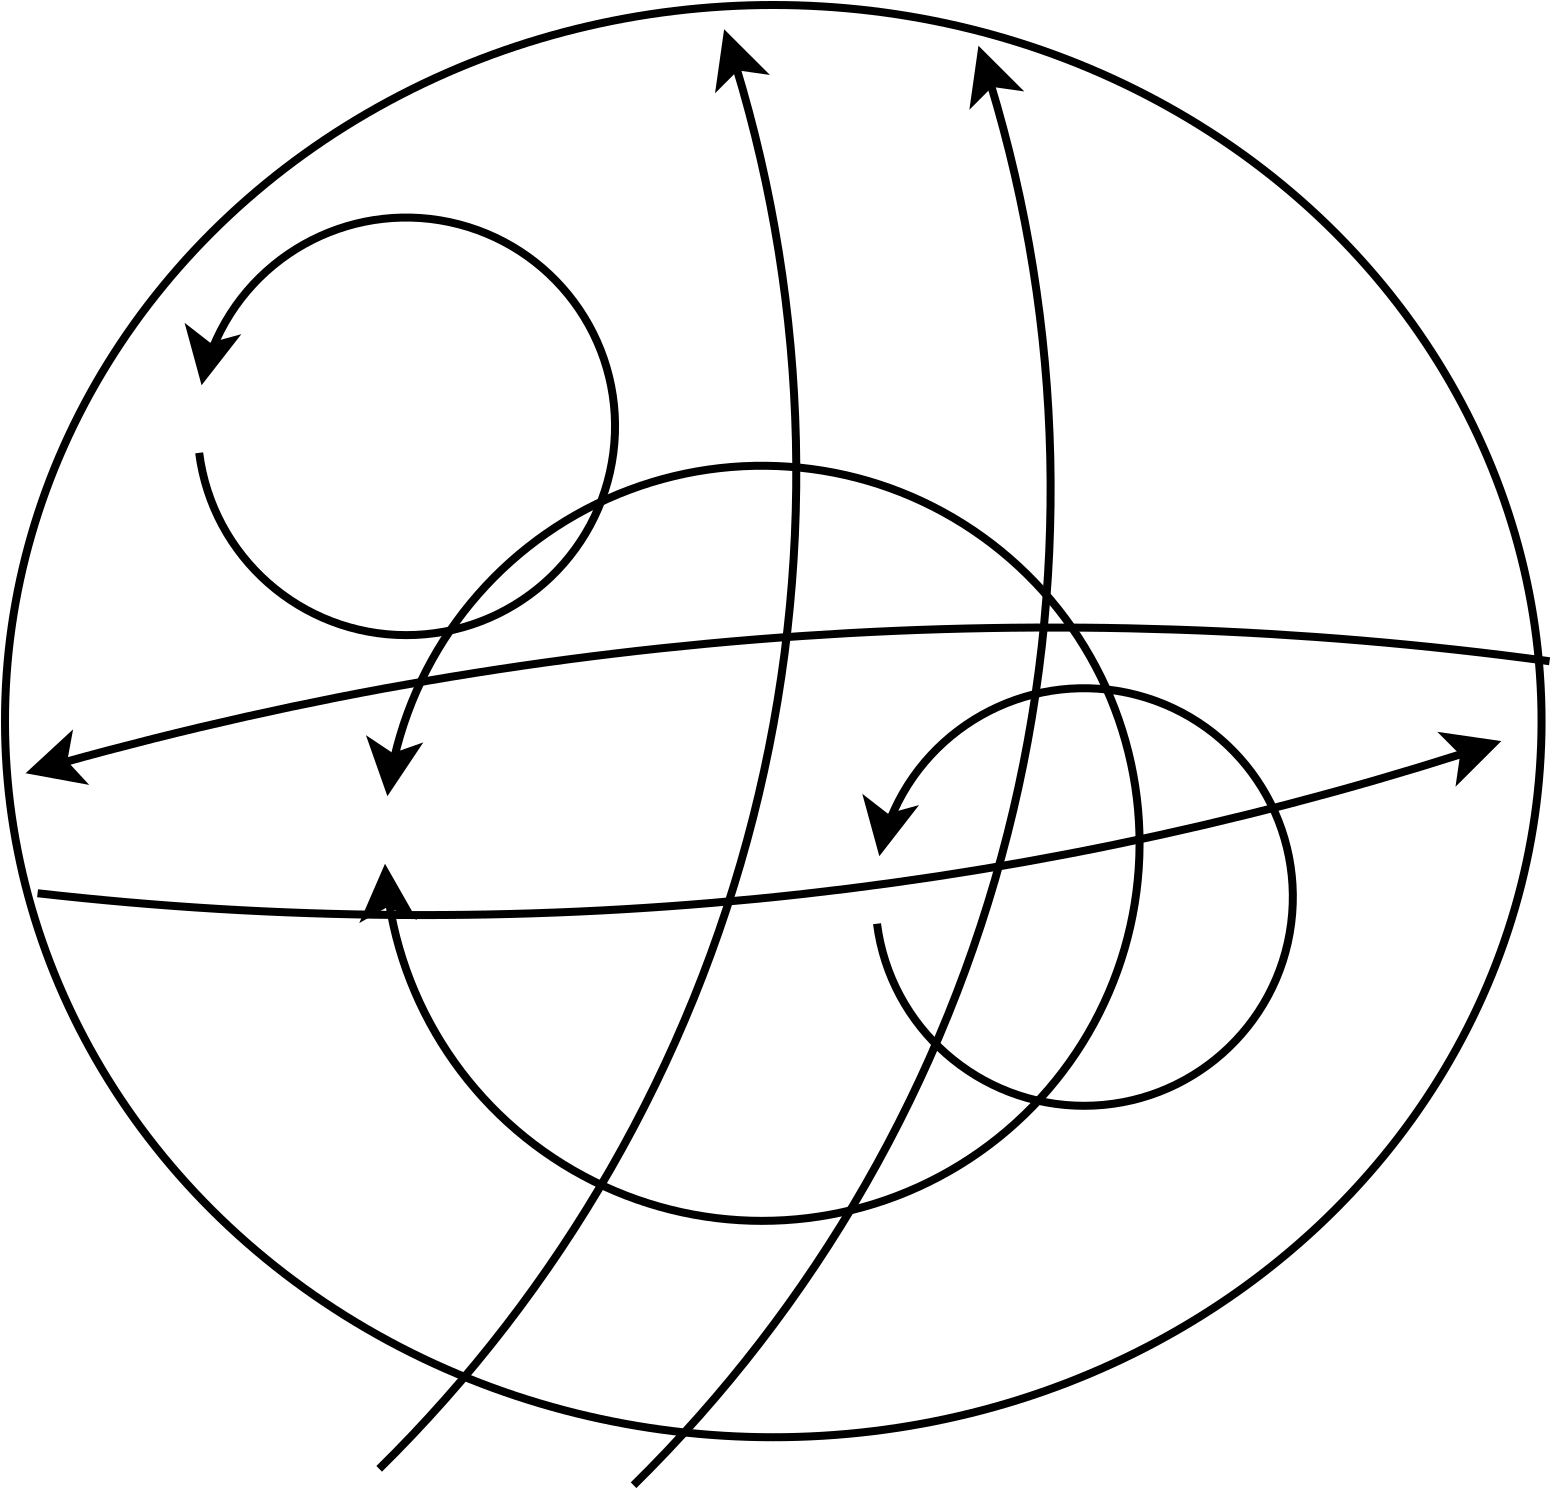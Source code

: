 <?xml version="1.0" encoding="UTF-8"?>
<dia:diagram xmlns:dia="http://www.lysator.liu.se/~alla/dia/">
  <dia:layer name="Background" visible="true" active="true">
    <dia:object type="Flowchart - Ellipse" version="0" id="O0">
      <dia:attribute name="obj_pos">
        <dia:point val="19.193,5.597"/>
      </dia:attribute>
      <dia:attribute name="obj_bb">
        <dia:rectangle val="19.143,5.547;38.45,23.55"/>
      </dia:attribute>
      <dia:attribute name="elem_corner">
        <dia:point val="19.193,5.597"/>
      </dia:attribute>
      <dia:attribute name="elem_width">
        <dia:real val="19.207"/>
      </dia:attribute>
      <dia:attribute name="elem_height">
        <dia:real val="17.903"/>
      </dia:attribute>
      <dia:attribute name="show_background">
        <dia:boolean val="true"/>
      </dia:attribute>
      <dia:attribute name="padding">
        <dia:real val="0.354"/>
      </dia:attribute>
      <dia:attribute name="text">
        <dia:composite type="text">
          <dia:attribute name="string">
            <dia:string>##</dia:string>
          </dia:attribute>
          <dia:attribute name="font">
            <dia:font family="sans" style="0" name="Helvetica"/>
          </dia:attribute>
          <dia:attribute name="height">
            <dia:real val="0.8"/>
          </dia:attribute>
          <dia:attribute name="pos">
            <dia:point val="28.797,14.743"/>
          </dia:attribute>
          <dia:attribute name="color">
            <dia:color val="#000000"/>
          </dia:attribute>
          <dia:attribute name="alignment">
            <dia:enum val="1"/>
          </dia:attribute>
        </dia:composite>
      </dia:attribute>
    </dia:object>
    <dia:object type="Standard - Arc" version="0" id="O1">
      <dia:attribute name="obj_pos">
        <dia:point val="19.6,16.7"/>
      </dia:attribute>
      <dia:attribute name="obj_bb">
        <dia:rectangle val="19.545,14.683;37.952,17.023"/>
      </dia:attribute>
      <dia:attribute name="conn_endpoints">
        <dia:point val="19.6,16.7"/>
        <dia:point val="37.897,14.798"/>
      </dia:attribute>
      <dia:attribute name="curve_distance">
        <dia:real val="1"/>
      </dia:attribute>
      <dia:attribute name="end_arrow">
        <dia:enum val="22"/>
      </dia:attribute>
      <dia:attribute name="end_arrow_length">
        <dia:real val="0.5"/>
      </dia:attribute>
      <dia:attribute name="end_arrow_width">
        <dia:real val="0.5"/>
      </dia:attribute>
    </dia:object>
    <dia:object type="Standard - Arc" version="0" id="O2">
      <dia:attribute name="obj_pos">
        <dia:point val="38.5,13.8"/>
      </dia:attribute>
      <dia:attribute name="obj_bb">
        <dia:rectangle val="19.396,13.329;38.553,15.346"/>
      </dia:attribute>
      <dia:attribute name="conn_endpoints">
        <dia:point val="38.5,13.8"/>
        <dia:point val="19.45,15.2"/>
      </dia:attribute>
      <dia:attribute name="curve_distance">
        <dia:real val="1"/>
      </dia:attribute>
      <dia:attribute name="end_arrow">
        <dia:enum val="22"/>
      </dia:attribute>
      <dia:attribute name="end_arrow_length">
        <dia:real val="0.5"/>
      </dia:attribute>
      <dia:attribute name="end_arrow_width">
        <dia:real val="0.5"/>
      </dia:attribute>
    </dia:object>
    <dia:object type="Standard - Arc" version="0" id="O3">
      <dia:attribute name="obj_pos">
        <dia:point val="27.05,24.1"/>
      </dia:attribute>
      <dia:attribute name="obj_bb">
        <dia:rectangle val="26.99,6.045;32.314,24.16"/>
      </dia:attribute>
      <dia:attribute name="conn_endpoints">
        <dia:point val="27.05,24.1"/>
        <dia:point val="31.361,6.106"/>
      </dia:attribute>
      <dia:attribute name="curve_distance">
        <dia:real val="2.65"/>
      </dia:attribute>
      <dia:attribute name="end_arrow">
        <dia:enum val="22"/>
      </dia:attribute>
      <dia:attribute name="end_arrow_length">
        <dia:real val="0.5"/>
      </dia:attribute>
      <dia:attribute name="end_arrow_width">
        <dia:real val="0.5"/>
      </dia:attribute>
    </dia:object>
    <dia:object type="Standard - Arc" version="0" id="O4">
      <dia:attribute name="obj_pos">
        <dia:point val="23.87,23.895"/>
      </dia:attribute>
      <dia:attribute name="obj_bb">
        <dia:rectangle val="23.81,5.84;29.134,23.955"/>
      </dia:attribute>
      <dia:attribute name="conn_endpoints">
        <dia:point val="23.87,23.895"/>
        <dia:point val="28.182,5.9"/>
      </dia:attribute>
      <dia:attribute name="curve_distance">
        <dia:real val="2.65"/>
      </dia:attribute>
      <dia:attribute name="end_arrow">
        <dia:enum val="22"/>
      </dia:attribute>
      <dia:attribute name="end_arrow_length">
        <dia:real val="0.5"/>
      </dia:attribute>
      <dia:attribute name="end_arrow_width">
        <dia:real val="0.5"/>
      </dia:attribute>
    </dia:object>
    <dia:object type="Standard - Arc" version="0" id="O5">
      <dia:attribute name="obj_pos">
        <dia:point val="21.62,11.195"/>
      </dia:attribute>
      <dia:attribute name="obj_bb">
        <dia:rectangle val="21.438,8.203;26.869,13.523"/>
      </dia:attribute>
      <dia:attribute name="conn_endpoints">
        <dia:point val="21.62,11.195"/>
        <dia:point val="21.65,10.35"/>
      </dia:attribute>
      <dia:attribute name="curve_distance">
        <dia:real val="5.185"/>
      </dia:attribute>
      <dia:attribute name="end_arrow">
        <dia:enum val="22"/>
      </dia:attribute>
      <dia:attribute name="end_arrow_length">
        <dia:real val="0.5"/>
      </dia:attribute>
      <dia:attribute name="end_arrow_width">
        <dia:real val="0.5"/>
      </dia:attribute>
    </dia:object>
    <dia:object type="Standard - Arc" version="0" id="O6">
      <dia:attribute name="obj_pos">
        <dia:point val="30.093,17.081"/>
      </dia:attribute>
      <dia:attribute name="obj_bb">
        <dia:rectangle val="29.91,14.09;35.341,19.41"/>
      </dia:attribute>
      <dia:attribute name="conn_endpoints">
        <dia:point val="30.093,17.081"/>
        <dia:point val="30.122,16.237"/>
      </dia:attribute>
      <dia:attribute name="curve_distance">
        <dia:real val="5.185"/>
      </dia:attribute>
      <dia:attribute name="end_arrow">
        <dia:enum val="22"/>
      </dia:attribute>
      <dia:attribute name="end_arrow_length">
        <dia:real val="0.5"/>
      </dia:attribute>
      <dia:attribute name="end_arrow_width">
        <dia:real val="0.5"/>
      </dia:attribute>
    </dia:object>
    <dia:object type="Standard - Arc" version="0" id="O7">
      <dia:attribute name="obj_pos">
        <dia:point val="23.943,16.331"/>
      </dia:attribute>
      <dia:attribute name="obj_bb">
        <dia:rectangle val="23.621,11.305;33.425,20.844"/>
      </dia:attribute>
      <dia:attribute name="conn_endpoints">
        <dia:point val="23.943,16.331"/>
        <dia:point val="23.973,15.487"/>
      </dia:attribute>
      <dia:attribute name="curve_distance">
        <dia:real val="9.42"/>
      </dia:attribute>
      <dia:attribute name="line_width">
        <dia:real val="0.1"/>
      </dia:attribute>
      <dia:attribute name="start_arrow">
        <dia:enum val="22"/>
      </dia:attribute>
      <dia:attribute name="start_arrow_length">
        <dia:real val="0.5"/>
      </dia:attribute>
      <dia:attribute name="start_arrow_width">
        <dia:real val="0.5"/>
      </dia:attribute>
      <dia:attribute name="end_arrow">
        <dia:enum val="22"/>
      </dia:attribute>
      <dia:attribute name="end_arrow_length">
        <dia:real val="0.5"/>
      </dia:attribute>
      <dia:attribute name="end_arrow_width">
        <dia:real val="0.5"/>
      </dia:attribute>
    </dia:object>
  </dia:layer>
</dia:diagram>
